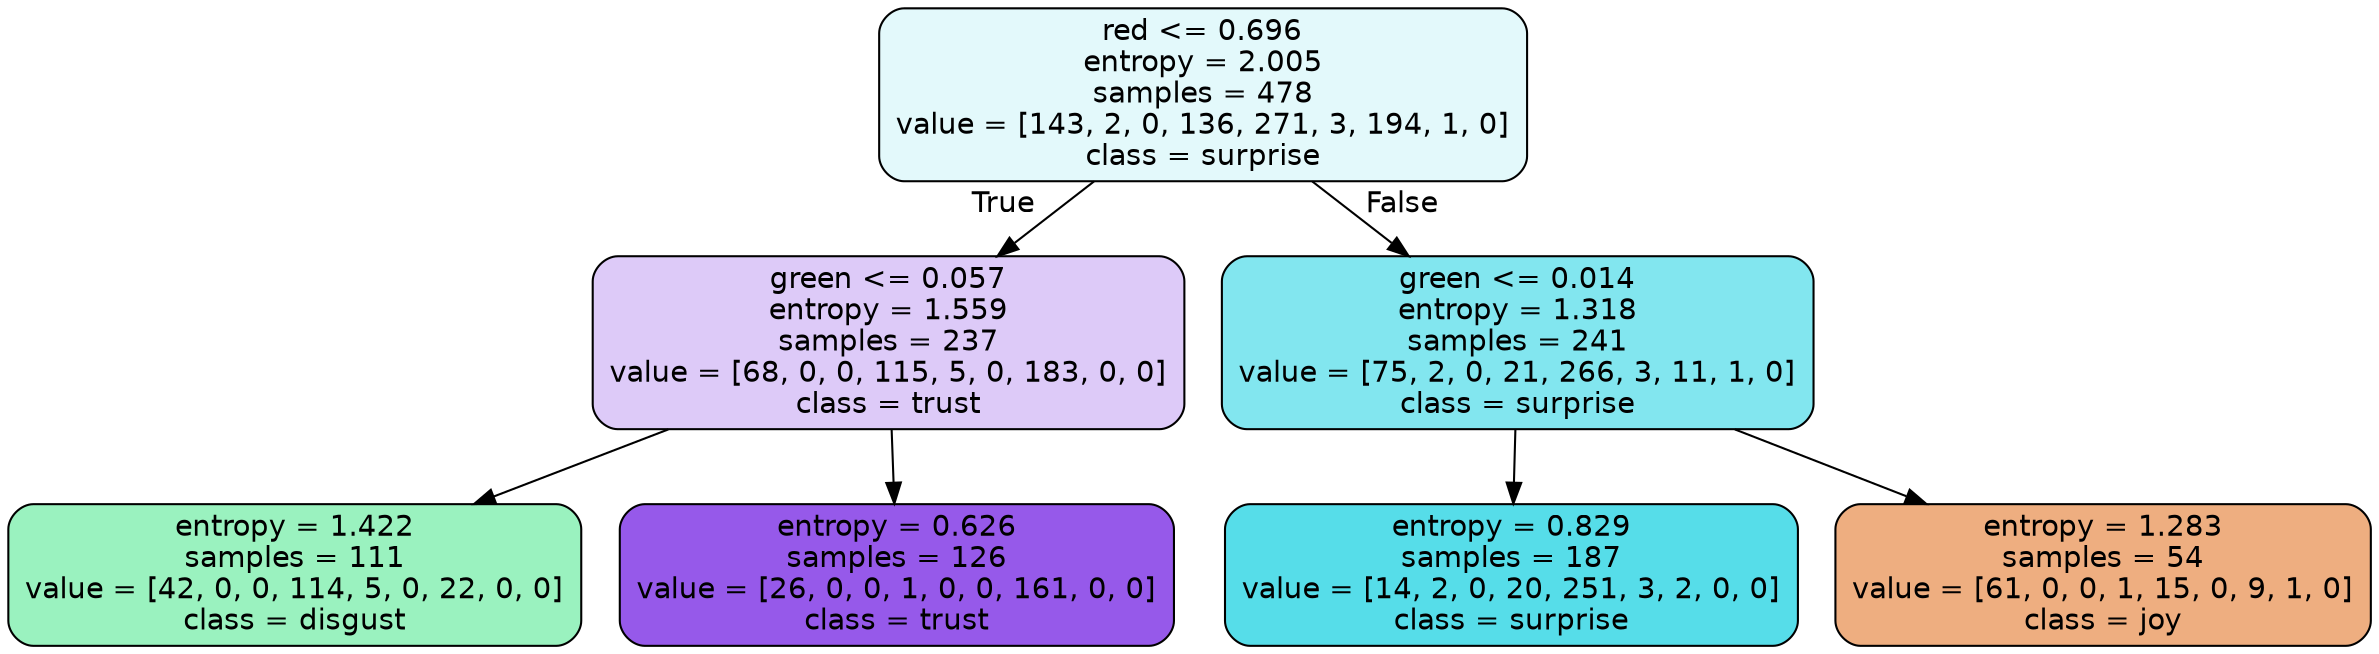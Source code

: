 digraph Tree {
node [shape=box, style="filled, rounded", color="black", fontname=helvetica] ;
edge [fontname=helvetica] ;
0 [label="red <= 0.696\nentropy = 2.005\nsamples = 478\nvalue = [143, 2, 0, 136, 271, 3, 194, 1, 0]\nclass = surprise", fillcolor="#39d7e523"] ;
1 [label="green <= 0.057\nentropy = 1.559\nsamples = 237\nvalue = [68, 0, 0, 115, 5, 0, 183, 0, 0]\nclass = trust", fillcolor="#8139e544"] ;
0 -> 1 [labeldistance=2.5, labelangle=45, headlabel="True"] ;
2 [label="entropy = 1.422\nsamples = 111\nvalue = [42, 0, 0, 114, 5, 0, 22, 0, 0]\nclass = disgust", fillcolor="#39e58182"] ;
1 -> 2 ;
3 [label="entropy = 0.626\nsamples = 126\nvalue = [26, 0, 0, 1, 0, 0, 161, 0, 0]\nclass = trust", fillcolor="#8139e5d5"] ;
1 -> 3 ;
4 [label="green <= 0.014\nentropy = 1.318\nsamples = 241\nvalue = [75, 2, 0, 21, 266, 3, 11, 1, 0]\nclass = surprise", fillcolor="#39d7e5a0"] ;
0 -> 4 [labeldistance=2.5, labelangle=-45, headlabel="False"] ;
5 [label="entropy = 0.829\nsamples = 187\nvalue = [14, 2, 0, 20, 251, 3, 2, 0, 0]\nclass = surprise", fillcolor="#39d7e5d9"] ;
4 -> 5 ;
6 [label="entropy = 1.283\nsamples = 54\nvalue = [61, 0, 0, 1, 15, 0, 9, 1, 0]\nclass = joy", fillcolor="#e58139a3"] ;
4 -> 6 ;
}